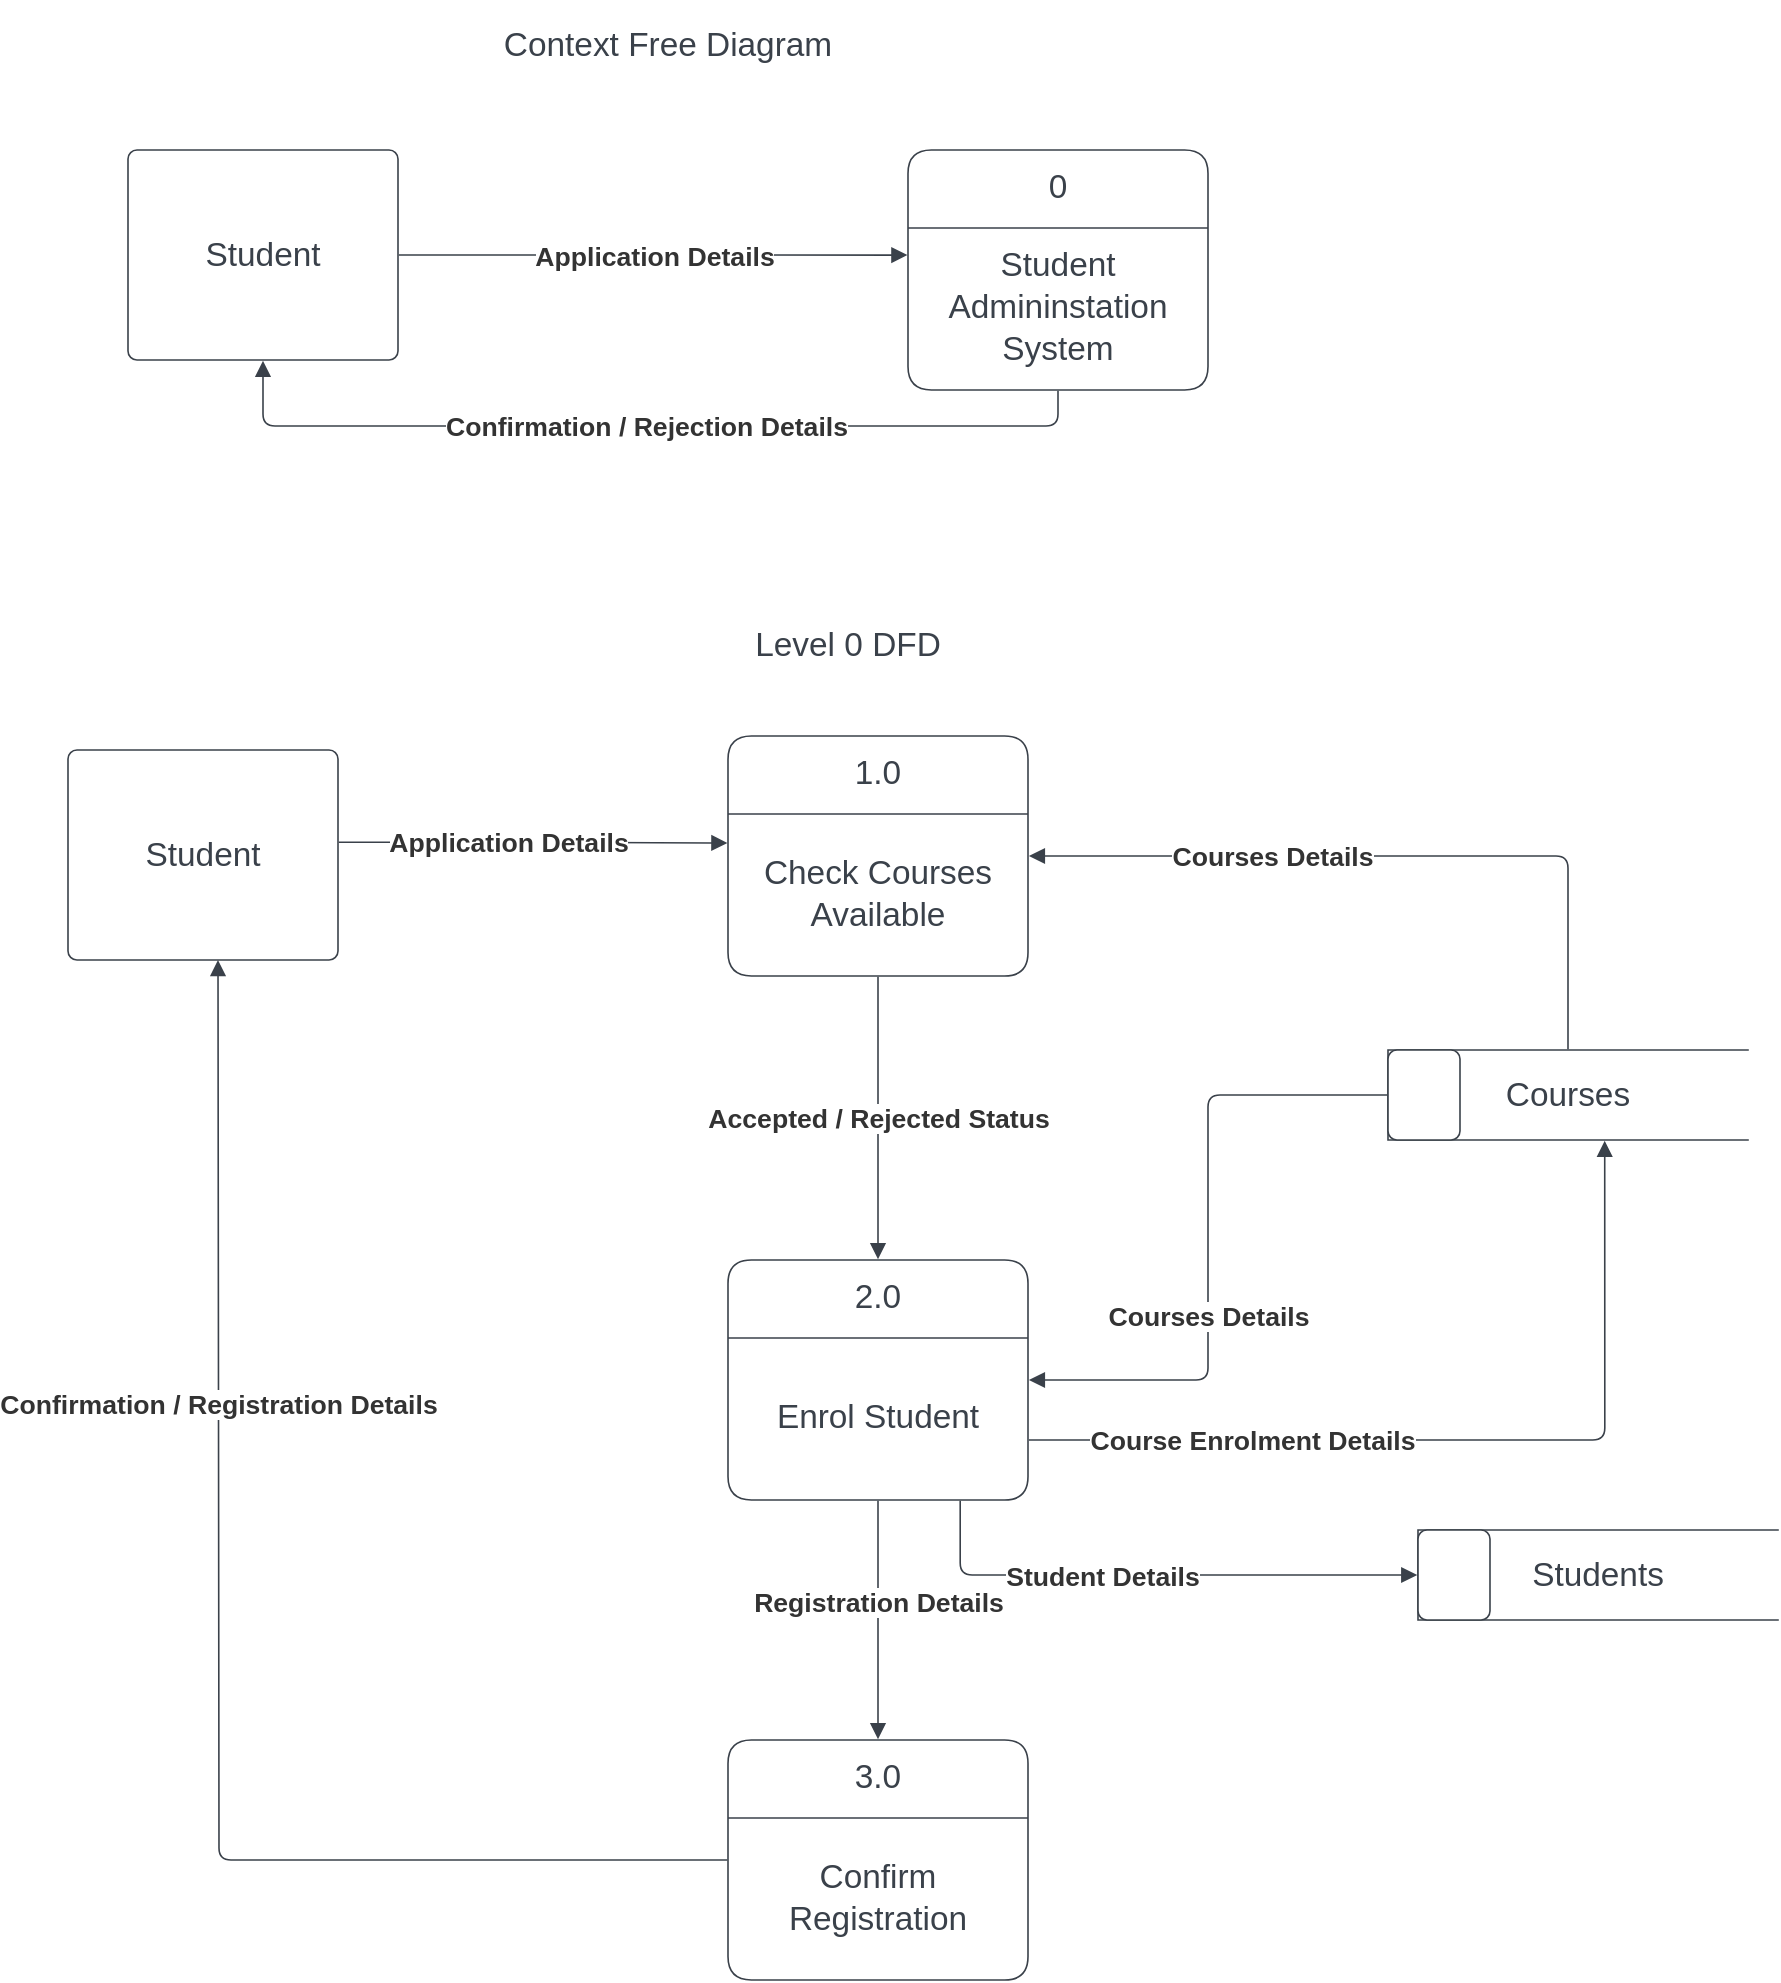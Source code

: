<mxfile version="17.4.6"><diagram id="kjDhSRmMfBiHysy1eHqC" name="Page-1"><mxGraphModel dx="868" dy="524" grid="1" gridSize="10" guides="1" tooltips="1" connect="1" arrows="1" fold="1" page="1" pageScale="1" pageWidth="850" pageHeight="1100" math="0" shadow="0"><root><mxCell id="0"/><mxCell id="1" parent="0"/><UserObject label="Context Free Diagram" lucidchartObjectId="qqdaptBuPYvi" id="mj406xO1ms4XGNRebidZ-1"><mxCell style="html=1;overflow=block;blockSpacing=1;whiteSpace=wrap;fontSize=16.7;fontColor=#3a414a;spacing=0;fillColor=#ffffff;strokeWidth=1.5;strokeColor=none;" vertex="1" parent="1"><mxGeometry x="360" y="75" width="180" height="45" as="geometry"/></mxCell></UserObject><UserObject label="Student" lucidchartObjectId="SqdaSekJDu6H" id="mj406xO1ms4XGNRebidZ-2"><mxCell style="html=1;overflow=block;blockSpacing=1;whiteSpace=wrap;fontSize=16.7;fontColor=#3a414a;spacing=0;strokeColor=#3a414a;strokeOpacity=100;rounded=1;absoluteArcSize=1;arcSize=9;strokeWidth=0.8;" vertex="1" parent="1"><mxGeometry x="180" y="150" width="135" height="105" as="geometry"/></mxCell></UserObject><mxCell id="mj406xO1ms4XGNRebidZ-3" value="&lt;div style=&quot;display: flex; justify-content: center; text-align: center; align-items: baseline; font-size: 0; line-height: 1.25;margin-top: -2px;&quot;&gt;&lt;span&gt;&lt;span style=&quot;font-size:16.7px;color:#3a414a;&quot;&gt;0&lt;/span&gt;&lt;/span&gt;&lt;/div&gt;" style="shape=swimlane;html=1;rounded=1;arcSize=10;collapsible=0;fontStyle=0;startSize=39;whiteSpace=wrap;overflow=block;blockSpacing=1;fontSize=13;spacing=0;strokeColor=#3a414a;strokeOpacity=100;strokeWidth=0.8;" vertex="1" parent="1"><mxGeometry x="570" y="150" width="150" height="120" as="geometry"/></mxCell><mxCell id="mj406xO1ms4XGNRebidZ-4" value="&lt;div style=&quot;display: flex; justify-content: center; text-align: center; align-items: baseline; font-size: 0; line-height: 1.25;margin-top: -2px;&quot;&gt;&lt;span&gt;&lt;span style=&quot;font-size:16.7px;color:#3a414a;&quot;&gt;Student Admininstation System&lt;/span&gt;&lt;/span&gt;&lt;/div&gt;" style="rounded=1;arcSize=10;strokeColor=none;fillColor=none;whiteSpace=wrap;overflow=block;blockSpacing=1;html=1;fontSize=13;spacing=0;strokeOpacity=100;strokeWidth=0.8;" vertex="1" parent="mj406xO1ms4XGNRebidZ-3"><mxGeometry y="39" width="150" height="81" as="geometry"/></mxCell><UserObject label="" lucidchartObjectId="srdaxlKTtqYY" id="mj406xO1ms4XGNRebidZ-5"><mxCell style="html=1;jettySize=18;whiteSpace=wrap;fontSize=13;strokeColor=#3a414a;strokeOpacity=100;strokeWidth=0.8;rounded=1;arcSize=12;edgeStyle=orthogonalEdgeStyle;startArrow=none;endArrow=block;endFill=1;exitX=1.003;exitY=0.5;exitPerimeter=0;entryX=-0.002;entryY=0.438;entryPerimeter=0;" edge="1" parent="1" source="mj406xO1ms4XGNRebidZ-2" target="mj406xO1ms4XGNRebidZ-3"><mxGeometry width="100" height="100" relative="1" as="geometry"><Array as="points"/></mxGeometry></mxCell></UserObject><mxCell id="mj406xO1ms4XGNRebidZ-6" value="Application Details" style="text;html=1;resizable=0;labelBackgroundColor=default;align=center;verticalAlign=middle;fontStyle=1;fontColor=#333333;fontSize=13.3;" vertex="1" parent="mj406xO1ms4XGNRebidZ-5"><mxGeometry relative="1" as="geometry"/></mxCell><UserObject label="" lucidchartObjectId="Brda_l6lVYCw" id="mj406xO1ms4XGNRebidZ-7"><mxCell style="html=1;jettySize=18;whiteSpace=wrap;fontSize=13;strokeColor=#3a414a;strokeOpacity=100;strokeWidth=0.8;rounded=1;arcSize=12;edgeStyle=orthogonalEdgeStyle;startArrow=none;endArrow=block;endFill=1;exitX=0.5;exitY=1.003;exitPerimeter=0;entryX=0.5;entryY=1.004;entryPerimeter=0;" edge="1" parent="1" source="mj406xO1ms4XGNRebidZ-3" target="mj406xO1ms4XGNRebidZ-2"><mxGeometry width="100" height="100" relative="1" as="geometry"><Array as="points"/></mxGeometry></mxCell></UserObject><mxCell id="mj406xO1ms4XGNRebidZ-8" value="Confirmation / Rejection Details" style="text;html=1;resizable=0;labelBackgroundColor=default;align=center;verticalAlign=middle;fontStyle=1;fontColor=#333333;fontSize=13.3;" vertex="1" parent="mj406xO1ms4XGNRebidZ-7"><mxGeometry relative="1" as="geometry"/></mxCell><UserObject label="Level 0 DFD" lucidchartObjectId="6rdaRIPDmIjP" id="mj406xO1ms4XGNRebidZ-9"><mxCell style="html=1;overflow=block;blockSpacing=1;whiteSpace=wrap;fontSize=16.7;fontColor=#3a414a;spacing=0;fillColor=#ffffff;strokeWidth=1.5;strokeColor=none;" vertex="1" parent="1"><mxGeometry x="450" y="375" width="180" height="45" as="geometry"/></mxCell></UserObject><UserObject label="Student" lucidchartObjectId="EsdarcI2yHml" id="mj406xO1ms4XGNRebidZ-10"><mxCell style="html=1;overflow=block;blockSpacing=1;whiteSpace=wrap;fontSize=16.7;fontColor=#3a414a;spacing=0;strokeColor=#3a414a;strokeOpacity=100;rounded=1;absoluteArcSize=1;arcSize=9;strokeWidth=0.8;" vertex="1" parent="1"><mxGeometry x="150" y="450" width="135" height="105" as="geometry"/></mxCell></UserObject><mxCell id="mj406xO1ms4XGNRebidZ-11" value="&lt;div style=&quot;display: flex; justify-content: center; text-align: center; align-items: baseline; font-size: 0; line-height: 1.25;margin-top: -2px;&quot;&gt;&lt;span&gt;&lt;span style=&quot;font-size:16.7px;color:#3a414a;&quot;&gt;1.0&lt;/span&gt;&lt;/span&gt;&lt;/div&gt;" style="shape=swimlane;html=1;rounded=1;arcSize=10;collapsible=0;fontStyle=0;startSize=39;whiteSpace=wrap;overflow=block;blockSpacing=1;fontSize=13;spacing=0;strokeColor=#3a414a;strokeOpacity=100;strokeWidth=0.8;" vertex="1" parent="1"><mxGeometry x="480" y="443" width="150" height="120" as="geometry"/></mxCell><mxCell id="mj406xO1ms4XGNRebidZ-12" value="&lt;div style=&quot;display: flex; justify-content: center; text-align: center; align-items: baseline; font-size: 0; line-height: 1.25;margin-top: -2px;&quot;&gt;&lt;span&gt;&lt;span style=&quot;font-size:16.7px;color:#3a414a;&quot;&gt;Check Courses Available&lt;/span&gt;&lt;/span&gt;&lt;/div&gt;" style="rounded=1;arcSize=10;strokeColor=none;fillColor=none;whiteSpace=wrap;overflow=block;blockSpacing=1;html=1;fontSize=13;spacing=0;strokeOpacity=100;strokeWidth=0.8;" vertex="1" parent="mj406xO1ms4XGNRebidZ-11"><mxGeometry y="39" width="150" height="81" as="geometry"/></mxCell><mxCell id="mj406xO1ms4XGNRebidZ-13" value="&lt;div style=&quot;display: flex; justify-content: center; text-align: center; align-items: baseline; font-size: 0; line-height: 1.25;margin-top: -2px;&quot;&gt;&lt;span&gt;&lt;span style=&quot;font-size:16.7px;color:#3a414a;&quot;&gt;2.0&lt;/span&gt;&lt;/span&gt;&lt;/div&gt;" style="shape=swimlane;html=1;rounded=1;arcSize=10;collapsible=0;fontStyle=0;startSize=39;whiteSpace=wrap;overflow=block;blockSpacing=1;fontSize=13;spacing=0;strokeColor=#3a414a;strokeOpacity=100;strokeWidth=0.8;" vertex="1" parent="1"><mxGeometry x="480" y="705" width="150" height="120" as="geometry"/></mxCell><mxCell id="mj406xO1ms4XGNRebidZ-14" value="&lt;div style=&quot;display: flex; justify-content: center; text-align: center; align-items: baseline; font-size: 0; line-height: 1.25;margin-top: -2px;&quot;&gt;&lt;span&gt;&lt;span style=&quot;font-size:16.7px;color:#3a414a;&quot;&gt;Enrol Student&lt;/span&gt;&lt;/span&gt;&lt;/div&gt;" style="rounded=1;arcSize=10;strokeColor=none;fillColor=none;whiteSpace=wrap;overflow=block;blockSpacing=1;html=1;fontSize=13;spacing=0;strokeOpacity=100;strokeWidth=0.8;" vertex="1" parent="mj406xO1ms4XGNRebidZ-13"><mxGeometry y="39" width="150" height="81" as="geometry"/></mxCell><mxCell id="mj406xO1ms4XGNRebidZ-15" value="&lt;div style=&quot;display: flex; justify-content: center; text-align: center; align-items: baseline; font-size: 0; line-height: 1.25;margin-top: -2px;&quot;&gt;&lt;span&gt;&lt;span style=&quot;font-size:16.7px;color:#3a414a;&quot;&gt;3.0&lt;/span&gt;&lt;/span&gt;&lt;/div&gt;" style="shape=swimlane;html=1;rounded=1;arcSize=10;collapsible=0;fontStyle=0;startSize=39;whiteSpace=wrap;overflow=block;blockSpacing=1;fontSize=13;spacing=0;strokeColor=#3a414a;strokeOpacity=100;strokeWidth=0.8;" vertex="1" parent="1"><mxGeometry x="480" y="945" width="150" height="120" as="geometry"/></mxCell><mxCell id="mj406xO1ms4XGNRebidZ-16" value="&lt;div style=&quot;display: flex; justify-content: center; text-align: center; align-items: baseline; font-size: 0; line-height: 1.25;margin-top: -2px;&quot;&gt;&lt;span&gt;&lt;span style=&quot;font-size:16.7px;color:#3a414a;&quot;&gt;Confirm Registration&lt;/span&gt;&lt;/span&gt;&lt;/div&gt;" style="rounded=1;arcSize=10;strokeColor=none;fillColor=none;whiteSpace=wrap;overflow=block;blockSpacing=1;html=1;fontSize=13;spacing=0;strokeOpacity=100;strokeWidth=0.8;" vertex="1" parent="mj406xO1ms4XGNRebidZ-15"><mxGeometry y="39" width="150" height="81" as="geometry"/></mxCell><mxCell id="mj406xO1ms4XGNRebidZ-17" value="Courses" style="html=1;overflow=block;blockSpacing=1;shape=partialRectangle;right=0;whiteSpace=wrap;fontSize=16.7;fontColor=#3a414a;spacing=0;strokeColor=#3a414a;strokeOpacity=100;rounded=1;absoluteArcSize=1;arcSize=9;strokeWidth=0.8;" vertex="1" parent="1"><mxGeometry x="810" y="600" width="180" height="45" as="geometry"/></mxCell><mxCell id="mj406xO1ms4XGNRebidZ-18" value="" style="part=1;whiteSpace=wrap;fontSize=13;fontColor=#3a414a;spacing=0;strokeColor=#3a414a;strokeOpacity=100;rounded=1;absoluteArcSize=1;arcSize=9;strokeWidth=0.8;" vertex="1" parent="mj406xO1ms4XGNRebidZ-17"><mxGeometry width="36" height="45" as="geometry"/></mxCell><mxCell id="mj406xO1ms4XGNRebidZ-19" value="Students" style="html=1;overflow=block;blockSpacing=1;shape=partialRectangle;right=0;whiteSpace=wrap;fontSize=16.7;fontColor=#3a414a;spacing=0;strokeColor=#3a414a;strokeOpacity=100;rounded=1;absoluteArcSize=1;arcSize=9;strokeWidth=0.8;" vertex="1" parent="1"><mxGeometry x="825" y="840" width="180" height="45" as="geometry"/></mxCell><mxCell id="mj406xO1ms4XGNRebidZ-20" value="" style="part=1;whiteSpace=wrap;fontSize=13;fontColor=#3a414a;spacing=0;strokeColor=#3a414a;strokeOpacity=100;rounded=1;absoluteArcSize=1;arcSize=9;strokeWidth=0.8;" vertex="1" parent="mj406xO1ms4XGNRebidZ-19"><mxGeometry width="36" height="45" as="geometry"/></mxCell><UserObject label="" lucidchartObjectId="duda1wchVoZu" id="mj406xO1ms4XGNRebidZ-21"><mxCell style="html=1;jettySize=18;whiteSpace=wrap;fontSize=13;strokeColor=#3a414a;strokeOpacity=100;strokeWidth=0.8;rounded=1;arcSize=12;edgeStyle=orthogonalEdgeStyle;startArrow=none;endArrow=block;endFill=1;exitX=1.003;exitY=0.439;exitPerimeter=0;entryX=-0.002;entryY=0.446;entryPerimeter=0;" edge="1" parent="1" source="mj406xO1ms4XGNRebidZ-10" target="mj406xO1ms4XGNRebidZ-11"><mxGeometry width="100" height="100" relative="1" as="geometry"><Array as="points"/></mxGeometry></mxCell></UserObject><mxCell id="mj406xO1ms4XGNRebidZ-22" value="Application Details" style="text;html=1;resizable=0;labelBackgroundColor=default;align=center;verticalAlign=middle;fontStyle=1;fontColor=#333333;fontSize=13.3;" vertex="1" parent="mj406xO1ms4XGNRebidZ-21"><mxGeometry x="-0.135" relative="1" as="geometry"/></mxCell><UserObject label="" lucidchartObjectId="ludajFuZUc0Z" id="mj406xO1ms4XGNRebidZ-23"><mxCell style="html=1;jettySize=18;whiteSpace=wrap;fontSize=13;strokeColor=#3a414a;strokeOpacity=100;strokeWidth=0.8;rounded=1;arcSize=12;edgeStyle=orthogonalEdgeStyle;startArrow=none;endArrow=block;endFill=1;exitX=0.5;exitY=1.003;exitPerimeter=0;entryX=0.5;entryY=-0.003;entryPerimeter=0;" edge="1" parent="1" source="mj406xO1ms4XGNRebidZ-11" target="mj406xO1ms4XGNRebidZ-13"><mxGeometry width="100" height="100" relative="1" as="geometry"><Array as="points"/></mxGeometry></mxCell></UserObject><mxCell id="mj406xO1ms4XGNRebidZ-24" value="Accepted / Rejected Status" style="text;html=1;resizable=0;labelBackgroundColor=default;align=center;verticalAlign=middle;fontStyle=1;fontColor=#333333;fontSize=13.3;" vertex="1" parent="mj406xO1ms4XGNRebidZ-23"><mxGeometry relative="1" as="geometry"/></mxCell><UserObject label="" lucidchartObjectId="rudatTOyHRJO" id="mj406xO1ms4XGNRebidZ-25"><mxCell style="html=1;jettySize=18;whiteSpace=wrap;fontSize=13;strokeColor=#3a414a;strokeOpacity=100;strokeWidth=0.8;rounded=1;arcSize=12;edgeStyle=orthogonalEdgeStyle;startArrow=none;endArrow=block;endFill=1;exitX=0.5;exitY=1.003;exitPerimeter=0;entryX=0.5;entryY=-0.003;entryPerimeter=0;" edge="1" parent="1" source="mj406xO1ms4XGNRebidZ-13" target="mj406xO1ms4XGNRebidZ-15"><mxGeometry width="100" height="100" relative="1" as="geometry"><Array as="points"/></mxGeometry></mxCell></UserObject><mxCell id="mj406xO1ms4XGNRebidZ-26" value="Registration Details" style="text;html=1;resizable=0;labelBackgroundColor=default;align=center;verticalAlign=middle;fontStyle=1;fontColor=#333333;fontSize=13.3;" vertex="1" parent="mj406xO1ms4XGNRebidZ-25"><mxGeometry x="-0.151" relative="1" as="geometry"/></mxCell><UserObject label="" lucidchartObjectId="xudaPkTNu~lE" id="mj406xO1ms4XGNRebidZ-27"><mxCell style="html=1;jettySize=18;whiteSpace=wrap;fontSize=13;strokeColor=#3a414a;strokeOpacity=100;strokeWidth=0.8;rounded=1;arcSize=12;edgeStyle=orthogonalEdgeStyle;startArrow=none;endArrow=block;endFill=1;exitX=0.5;exitY=-0.008;exitPerimeter=0;entryX=1.003;entryY=0.5;entryPerimeter=0;" edge="1" parent="1" source="mj406xO1ms4XGNRebidZ-17" target="mj406xO1ms4XGNRebidZ-11"><mxGeometry width="100" height="100" relative="1" as="geometry"><Array as="points"/></mxGeometry></mxCell></UserObject><mxCell id="mj406xO1ms4XGNRebidZ-28" value="Courses Details" style="text;html=1;resizable=0;labelBackgroundColor=default;align=center;verticalAlign=middle;fontStyle=1;fontColor=#333333;fontSize=13.3;" vertex="1" parent="mj406xO1ms4XGNRebidZ-27"><mxGeometry x="0.339" relative="1" as="geometry"/></mxCell><UserObject label="" lucidchartObjectId="GudaXmRxrGTN" id="mj406xO1ms4XGNRebidZ-29"><mxCell style="html=1;jettySize=18;whiteSpace=wrap;fontSize=13;strokeColor=#3a414a;strokeOpacity=100;strokeWidth=0.8;rounded=1;arcSize=12;edgeStyle=orthogonalEdgeStyle;startArrow=none;endArrow=block;endFill=1;exitX=-0.002;exitY=0.5;exitPerimeter=0;entryX=1.003;entryY=0.5;entryPerimeter=0;" edge="1" parent="1" source="mj406xO1ms4XGNRebidZ-17" target="mj406xO1ms4XGNRebidZ-13"><mxGeometry width="100" height="100" relative="1" as="geometry"><Array as="points"/></mxGeometry></mxCell></UserObject><mxCell id="mj406xO1ms4XGNRebidZ-30" value="Courses Details" style="text;html=1;resizable=0;labelBackgroundColor=default;align=center;verticalAlign=middle;fontStyle=1;fontColor=#333333;fontSize=13.3;" vertex="1" parent="mj406xO1ms4XGNRebidZ-29"><mxGeometry x="0.239" relative="1" as="geometry"/></mxCell><UserObject label="" lucidchartObjectId="RudaQKaXs7So" id="mj406xO1ms4XGNRebidZ-31"><mxCell style="html=1;jettySize=18;whiteSpace=wrap;fontSize=13;strokeColor=#3a414a;strokeOpacity=100;strokeWidth=0.8;rounded=1;arcSize=12;edgeStyle=orthogonalEdgeStyle;startArrow=none;endArrow=block;endFill=1;exitX=1.003;exitY=0.75;exitPerimeter=0;entryX=0.602;entryY=1.008;entryPerimeter=0;" edge="1" parent="1" source="mj406xO1ms4XGNRebidZ-13" target="mj406xO1ms4XGNRebidZ-17"><mxGeometry width="100" height="100" relative="1" as="geometry"><Array as="points"/></mxGeometry></mxCell></UserObject><mxCell id="mj406xO1ms4XGNRebidZ-32" value="Course Enrolment Details" style="text;html=1;resizable=0;labelBackgroundColor=default;align=center;verticalAlign=middle;fontStyle=1;fontColor=#333333;fontSize=13.3;" vertex="1" parent="mj406xO1ms4XGNRebidZ-31"><mxGeometry x="-0.493" relative="1" as="geometry"/></mxCell><UserObject label="" lucidchartObjectId="XudaqTxJK3eh" id="mj406xO1ms4XGNRebidZ-33"><mxCell style="html=1;jettySize=18;whiteSpace=wrap;fontSize=13;strokeColor=#3a414a;strokeOpacity=100;strokeWidth=0.8;rounded=1;arcSize=12;edgeStyle=orthogonalEdgeStyle;startArrow=none;endArrow=block;endFill=1;exitX=0.774;exitY=1.003;exitPerimeter=0;entryX=-0.002;entryY=0.5;entryPerimeter=0;" edge="1" parent="1" source="mj406xO1ms4XGNRebidZ-13" target="mj406xO1ms4XGNRebidZ-19"><mxGeometry width="100" height="100" relative="1" as="geometry"><Array as="points"/></mxGeometry></mxCell></UserObject><mxCell id="mj406xO1ms4XGNRebidZ-34" value="Student Details" style="text;html=1;resizable=0;labelBackgroundColor=default;align=center;verticalAlign=middle;fontStyle=1;fontColor=#333333;fontSize=13.3;" vertex="1" parent="mj406xO1ms4XGNRebidZ-33"><mxGeometry x="-0.187" relative="1" as="geometry"/></mxCell><UserObject label="" lucidchartObjectId="fwdavUjr9wD0" id="mj406xO1ms4XGNRebidZ-35"><mxCell style="html=1;jettySize=18;whiteSpace=wrap;fontSize=13;strokeColor=#3a414a;strokeOpacity=100;strokeWidth=0.8;rounded=1;arcSize=12;edgeStyle=orthogonalEdgeStyle;startArrow=none;endArrow=block;endFill=1;exitX=-0.002;exitY=0.5;exitPerimeter=0;" edge="1" parent="1" source="mj406xO1ms4XGNRebidZ-15"><mxGeometry width="100" height="100" relative="1" as="geometry"><Array as="points"/><mxPoint x="225" y="555" as="targetPoint"/></mxGeometry></mxCell></UserObject><mxCell id="mj406xO1ms4XGNRebidZ-36" value="Confirmation / Registration Details" style="text;html=1;resizable=0;labelBackgroundColor=default;align=center;verticalAlign=middle;fontStyle=1;fontColor=#333333;fontSize=13.3;" vertex="1" parent="mj406xO1ms4XGNRebidZ-35"><mxGeometry x="0.369" relative="1" as="geometry"/></mxCell></root></mxGraphModel></diagram></mxfile>
